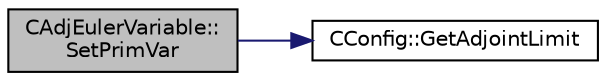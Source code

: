 digraph "CAdjEulerVariable::SetPrimVar"
{
 // LATEX_PDF_SIZE
  edge [fontname="Helvetica",fontsize="10",labelfontname="Helvetica",labelfontsize="10"];
  node [fontname="Helvetica",fontsize="10",shape=record];
  rankdir="LR";
  Node1 [label="CAdjEulerVariable::\lSetPrimVar",height=0.2,width=0.4,color="black", fillcolor="grey75", style="filled", fontcolor="black",tooltip="Set all the primitive variables for compressible flows."];
  Node1 -> Node2 [color="midnightblue",fontsize="10",style="solid",fontname="Helvetica"];
  Node2 [label="CConfig::GetAdjointLimit",height=0.2,width=0.4,color="black", fillcolor="white", style="filled",URL="$classCConfig.html#a622b8d5489590e58a6485c9095ed5edf",tooltip="Get the limit value for the adjoint variables."];
}
